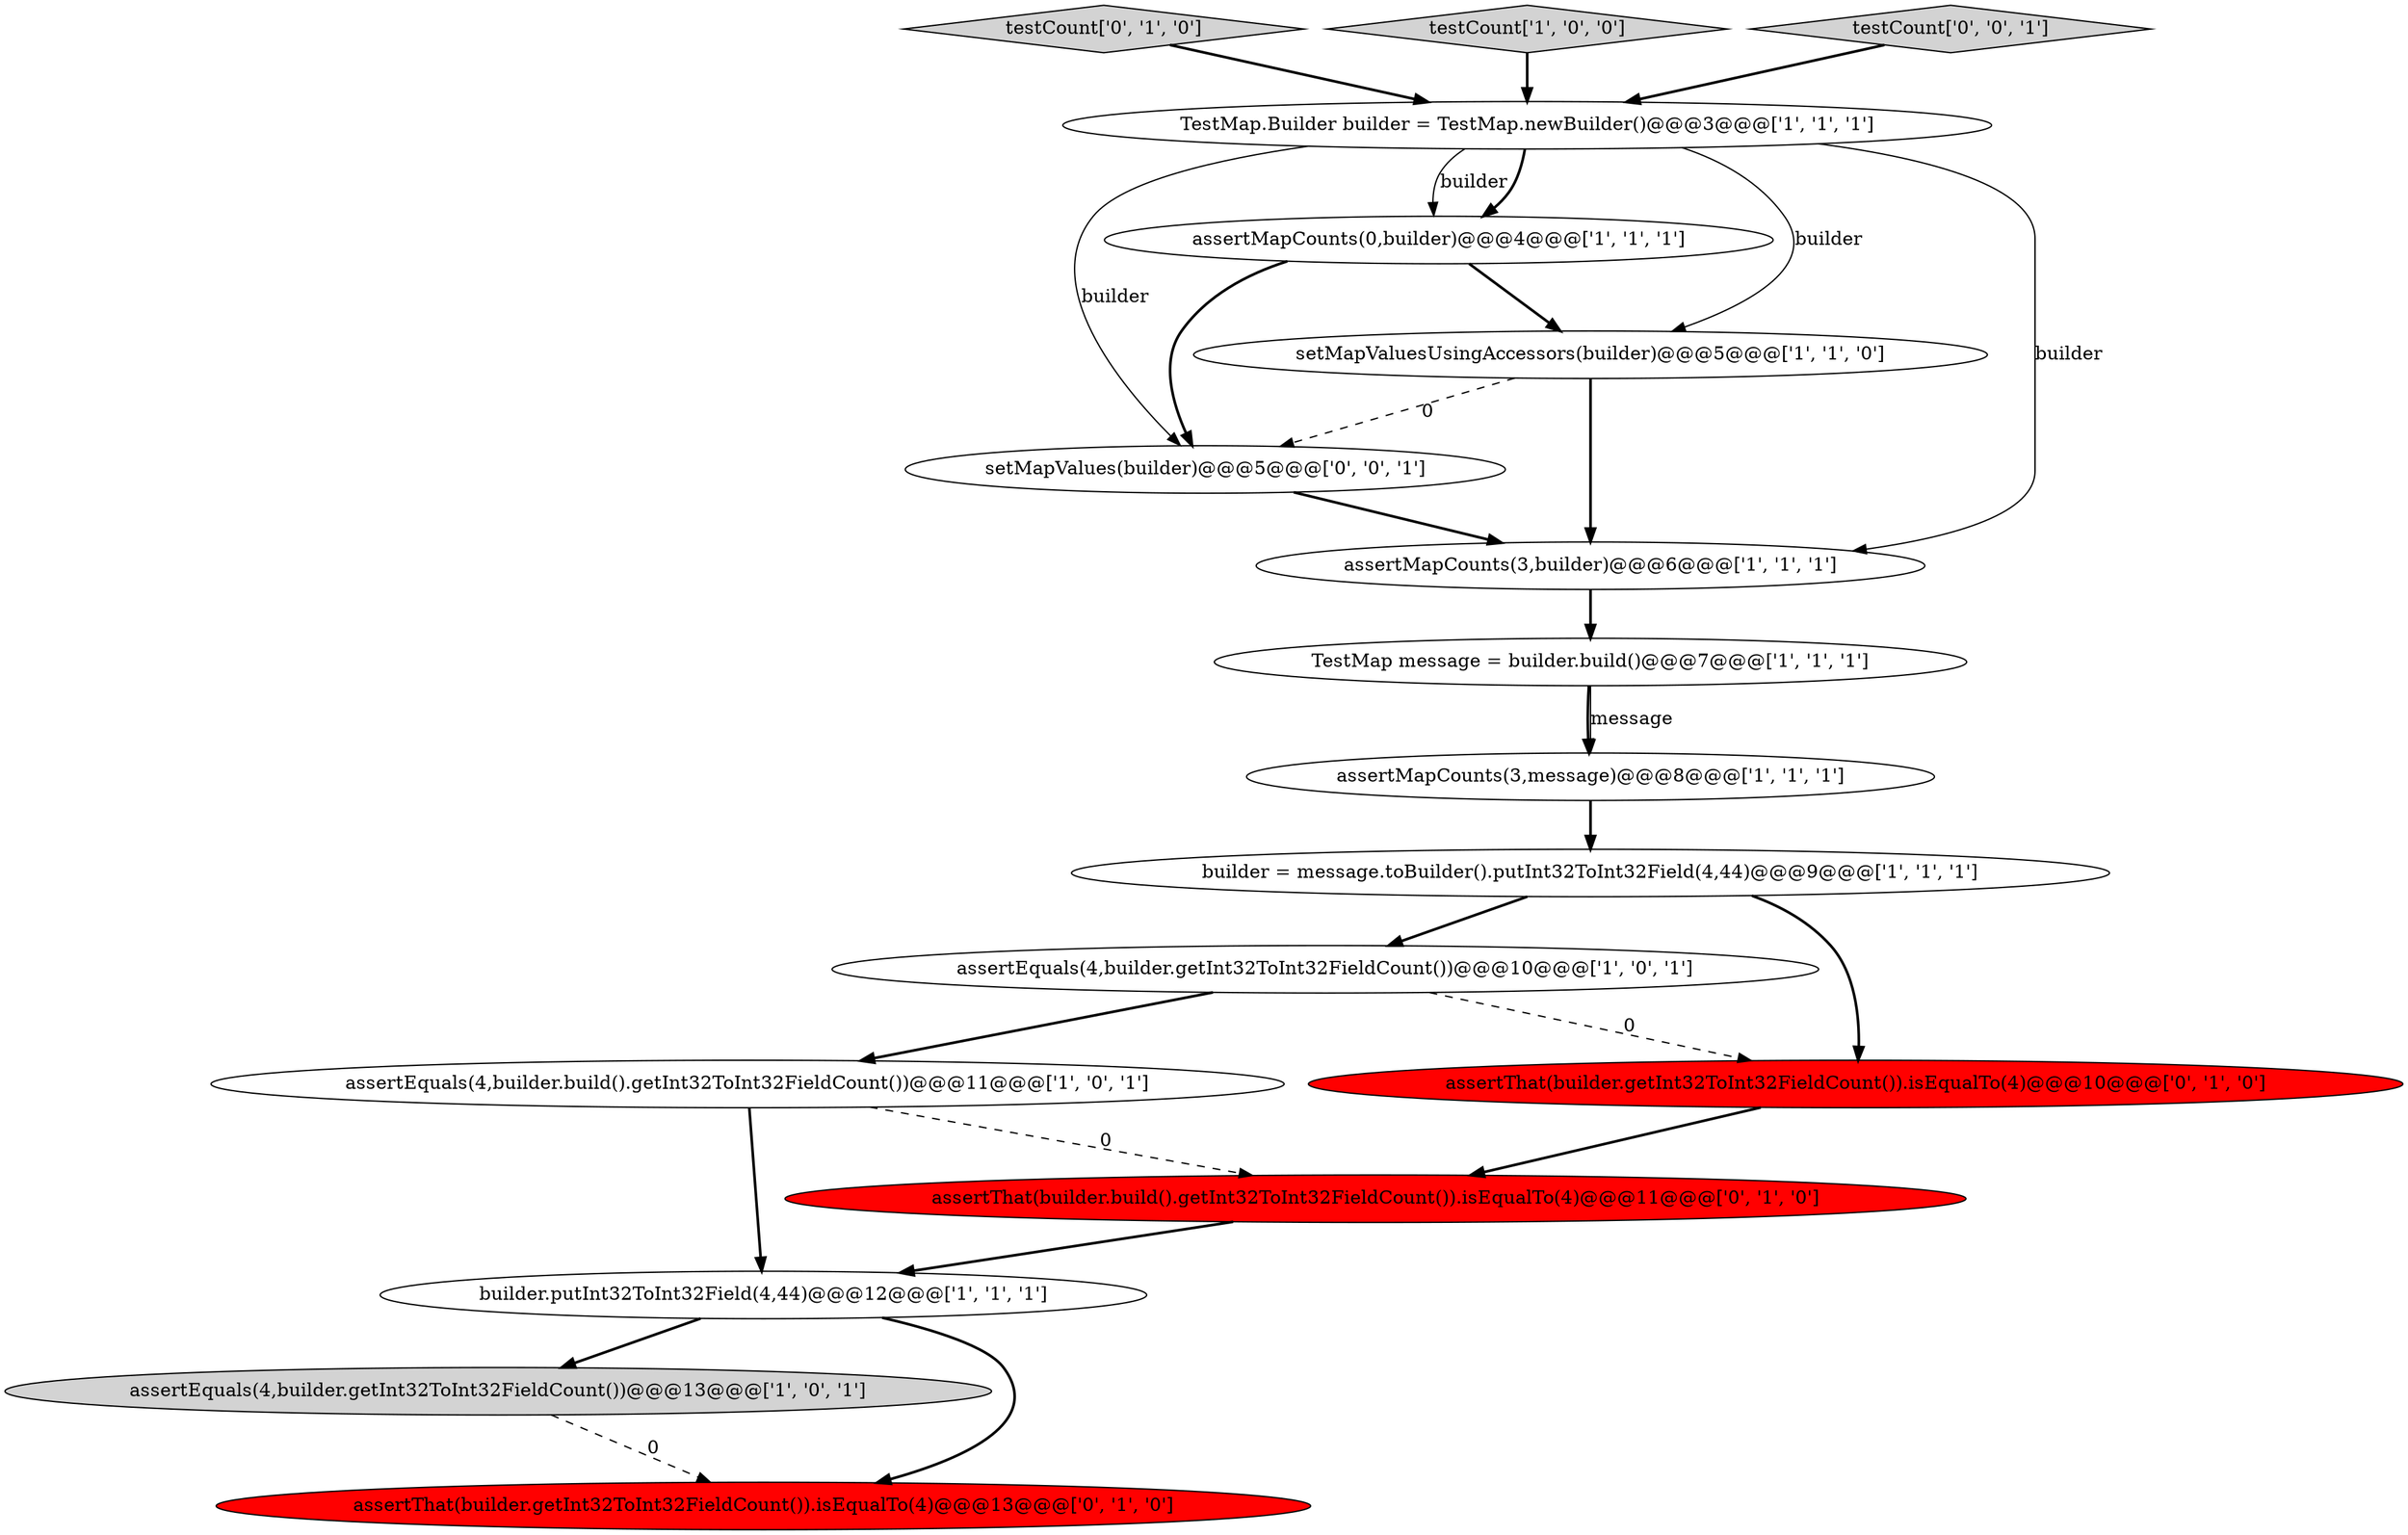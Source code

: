 digraph {
1 [style = filled, label = "assertMapCounts(0,builder)@@@4@@@['1', '1', '1']", fillcolor = white, shape = ellipse image = "AAA0AAABBB1BBB"];
13 [style = filled, label = "testCount['0', '1', '0']", fillcolor = lightgray, shape = diamond image = "AAA0AAABBB2BBB"];
7 [style = filled, label = "testCount['1', '0', '0']", fillcolor = lightgray, shape = diamond image = "AAA0AAABBB1BBB"];
3 [style = filled, label = "assertEquals(4,builder.getInt32ToInt32FieldCount())@@@10@@@['1', '0', '1']", fillcolor = white, shape = ellipse image = "AAA0AAABBB1BBB"];
12 [style = filled, label = "assertThat(builder.getInt32ToInt32FieldCount()).isEqualTo(4)@@@10@@@['0', '1', '0']", fillcolor = red, shape = ellipse image = "AAA1AAABBB2BBB"];
4 [style = filled, label = "assertMapCounts(3,builder)@@@6@@@['1', '1', '1']", fillcolor = white, shape = ellipse image = "AAA0AAABBB1BBB"];
5 [style = filled, label = "TestMap message = builder.build()@@@7@@@['1', '1', '1']", fillcolor = white, shape = ellipse image = "AAA0AAABBB1BBB"];
6 [style = filled, label = "assertEquals(4,builder.build().getInt32ToInt32FieldCount())@@@11@@@['1', '0', '1']", fillcolor = white, shape = ellipse image = "AAA0AAABBB1BBB"];
11 [style = filled, label = "assertEquals(4,builder.getInt32ToInt32FieldCount())@@@13@@@['1', '0', '1']", fillcolor = lightgray, shape = ellipse image = "AAA0AAABBB1BBB"];
16 [style = filled, label = "setMapValues(builder)@@@5@@@['0', '0', '1']", fillcolor = white, shape = ellipse image = "AAA0AAABBB3BBB"];
17 [style = filled, label = "testCount['0', '0', '1']", fillcolor = lightgray, shape = diamond image = "AAA0AAABBB3BBB"];
14 [style = filled, label = "assertThat(builder.getInt32ToInt32FieldCount()).isEqualTo(4)@@@13@@@['0', '1', '0']", fillcolor = red, shape = ellipse image = "AAA1AAABBB2BBB"];
9 [style = filled, label = "TestMap.Builder builder = TestMap.newBuilder()@@@3@@@['1', '1', '1']", fillcolor = white, shape = ellipse image = "AAA0AAABBB1BBB"];
2 [style = filled, label = "assertMapCounts(3,message)@@@8@@@['1', '1', '1']", fillcolor = white, shape = ellipse image = "AAA0AAABBB1BBB"];
0 [style = filled, label = "builder = message.toBuilder().putInt32ToInt32Field(4,44)@@@9@@@['1', '1', '1']", fillcolor = white, shape = ellipse image = "AAA0AAABBB1BBB"];
15 [style = filled, label = "assertThat(builder.build().getInt32ToInt32FieldCount()).isEqualTo(4)@@@11@@@['0', '1', '0']", fillcolor = red, shape = ellipse image = "AAA1AAABBB2BBB"];
8 [style = filled, label = "setMapValuesUsingAccessors(builder)@@@5@@@['1', '1', '0']", fillcolor = white, shape = ellipse image = "AAA0AAABBB1BBB"];
10 [style = filled, label = "builder.putInt32ToInt32Field(4,44)@@@12@@@['1', '1', '1']", fillcolor = white, shape = ellipse image = "AAA0AAABBB1BBB"];
0->3 [style = bold, label=""];
15->10 [style = bold, label=""];
8->16 [style = dashed, label="0"];
1->8 [style = bold, label=""];
9->4 [style = solid, label="builder"];
10->14 [style = bold, label=""];
0->12 [style = bold, label=""];
17->9 [style = bold, label=""];
12->15 [style = bold, label=""];
3->6 [style = bold, label=""];
7->9 [style = bold, label=""];
5->2 [style = bold, label=""];
2->0 [style = bold, label=""];
9->8 [style = solid, label="builder"];
3->12 [style = dashed, label="0"];
6->15 [style = dashed, label="0"];
5->2 [style = solid, label="message"];
1->16 [style = bold, label=""];
11->14 [style = dashed, label="0"];
6->10 [style = bold, label=""];
9->1 [style = solid, label="builder"];
13->9 [style = bold, label=""];
8->4 [style = bold, label=""];
16->4 [style = bold, label=""];
9->1 [style = bold, label=""];
4->5 [style = bold, label=""];
9->16 [style = solid, label="builder"];
10->11 [style = bold, label=""];
}
